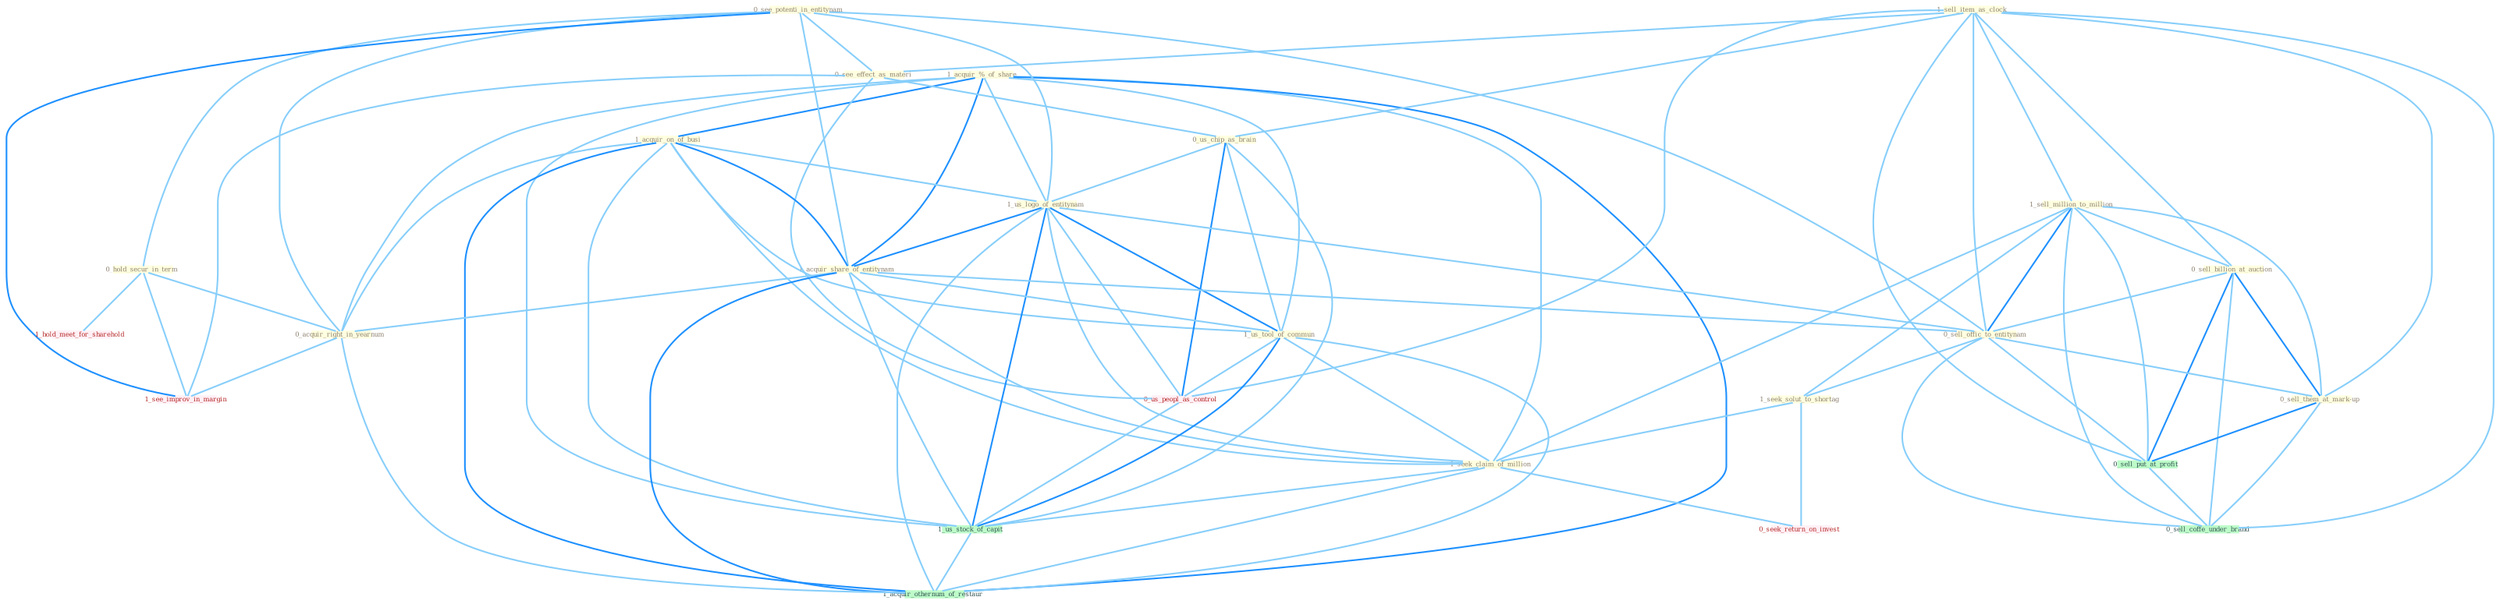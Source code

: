Graph G{ 
    node
    [shape=polygon,style=filled,width=.5,height=.06,color="#BDFCC9",fixedsize=true,fontsize=4,
    fontcolor="#2f4f4f"];
    {node
    [color="#ffffe0", fontcolor="#8b7d6b"] "1_acquir_%_of_share " "0_see_potenti_in_entitynam " "1_sell_item_as_clock " "0_see_effect_as_materi " "1_sell_million_to_million " "1_acquir_on_of_busi " "0_us_chip_as_brain " "0_hold_secur_in_term " "1_us_logo_of_entitynam " "1_acquir_share_of_entitynam " "0_sell_billion_at_auction " "0_sell_offic_to_entitynam " "1_us_tool_of_commun " "1_seek_solut_to_shortag " "0_acquir_right_in_yearnum " "1_seek_claim_of_million " "0_sell_them_at_mark-up "}
{node [color="#fff0f5", fontcolor="#b22222"] "0_us_peopl_as_control " "0_seek_return_on_invest " "1_see_improv_in_margin " "1_hold_meet_for_sharehold "}
edge [color="#B0E2FF"];

	"1_acquir_%_of_share " -- "1_acquir_on_of_busi " [w="2", color="#1e90ff" , len=0.8];
	"1_acquir_%_of_share " -- "1_us_logo_of_entitynam " [w="1", color="#87cefa" ];
	"1_acquir_%_of_share " -- "1_acquir_share_of_entitynam " [w="2", color="#1e90ff" , len=0.8];
	"1_acquir_%_of_share " -- "1_us_tool_of_commun " [w="1", color="#87cefa" ];
	"1_acquir_%_of_share " -- "0_acquir_right_in_yearnum " [w="1", color="#87cefa" ];
	"1_acquir_%_of_share " -- "1_seek_claim_of_million " [w="1", color="#87cefa" ];
	"1_acquir_%_of_share " -- "1_us_stock_of_capit " [w="1", color="#87cefa" ];
	"1_acquir_%_of_share " -- "1_acquir_othernum_of_restaur " [w="2", color="#1e90ff" , len=0.8];
	"0_see_potenti_in_entitynam " -- "0_see_effect_as_materi " [w="1", color="#87cefa" ];
	"0_see_potenti_in_entitynam " -- "0_hold_secur_in_term " [w="1", color="#87cefa" ];
	"0_see_potenti_in_entitynam " -- "1_us_logo_of_entitynam " [w="1", color="#87cefa" ];
	"0_see_potenti_in_entitynam " -- "1_acquir_share_of_entitynam " [w="1", color="#87cefa" ];
	"0_see_potenti_in_entitynam " -- "0_sell_offic_to_entitynam " [w="1", color="#87cefa" ];
	"0_see_potenti_in_entitynam " -- "0_acquir_right_in_yearnum " [w="1", color="#87cefa" ];
	"0_see_potenti_in_entitynam " -- "1_see_improv_in_margin " [w="2", color="#1e90ff" , len=0.8];
	"1_sell_item_as_clock " -- "0_see_effect_as_materi " [w="1", color="#87cefa" ];
	"1_sell_item_as_clock " -- "1_sell_million_to_million " [w="1", color="#87cefa" ];
	"1_sell_item_as_clock " -- "0_us_chip_as_brain " [w="1", color="#87cefa" ];
	"1_sell_item_as_clock " -- "0_sell_billion_at_auction " [w="1", color="#87cefa" ];
	"1_sell_item_as_clock " -- "0_sell_offic_to_entitynam " [w="1", color="#87cefa" ];
	"1_sell_item_as_clock " -- "0_sell_them_at_mark-up " [w="1", color="#87cefa" ];
	"1_sell_item_as_clock " -- "0_us_peopl_as_control " [w="1", color="#87cefa" ];
	"1_sell_item_as_clock " -- "0_sell_put_at_profit " [w="1", color="#87cefa" ];
	"1_sell_item_as_clock " -- "0_sell_coffe_under_brand " [w="1", color="#87cefa" ];
	"0_see_effect_as_materi " -- "0_us_chip_as_brain " [w="1", color="#87cefa" ];
	"0_see_effect_as_materi " -- "0_us_peopl_as_control " [w="1", color="#87cefa" ];
	"0_see_effect_as_materi " -- "1_see_improv_in_margin " [w="1", color="#87cefa" ];
	"1_sell_million_to_million " -- "0_sell_billion_at_auction " [w="1", color="#87cefa" ];
	"1_sell_million_to_million " -- "0_sell_offic_to_entitynam " [w="2", color="#1e90ff" , len=0.8];
	"1_sell_million_to_million " -- "1_seek_solut_to_shortag " [w="1", color="#87cefa" ];
	"1_sell_million_to_million " -- "1_seek_claim_of_million " [w="1", color="#87cefa" ];
	"1_sell_million_to_million " -- "0_sell_them_at_mark-up " [w="1", color="#87cefa" ];
	"1_sell_million_to_million " -- "0_sell_put_at_profit " [w="1", color="#87cefa" ];
	"1_sell_million_to_million " -- "0_sell_coffe_under_brand " [w="1", color="#87cefa" ];
	"1_acquir_on_of_busi " -- "1_us_logo_of_entitynam " [w="1", color="#87cefa" ];
	"1_acquir_on_of_busi " -- "1_acquir_share_of_entitynam " [w="2", color="#1e90ff" , len=0.8];
	"1_acquir_on_of_busi " -- "1_us_tool_of_commun " [w="1", color="#87cefa" ];
	"1_acquir_on_of_busi " -- "0_acquir_right_in_yearnum " [w="1", color="#87cefa" ];
	"1_acquir_on_of_busi " -- "1_seek_claim_of_million " [w="1", color="#87cefa" ];
	"1_acquir_on_of_busi " -- "1_us_stock_of_capit " [w="1", color="#87cefa" ];
	"1_acquir_on_of_busi " -- "1_acquir_othernum_of_restaur " [w="2", color="#1e90ff" , len=0.8];
	"0_us_chip_as_brain " -- "1_us_logo_of_entitynam " [w="1", color="#87cefa" ];
	"0_us_chip_as_brain " -- "1_us_tool_of_commun " [w="1", color="#87cefa" ];
	"0_us_chip_as_brain " -- "0_us_peopl_as_control " [w="2", color="#1e90ff" , len=0.8];
	"0_us_chip_as_brain " -- "1_us_stock_of_capit " [w="1", color="#87cefa" ];
	"0_hold_secur_in_term " -- "0_acquir_right_in_yearnum " [w="1", color="#87cefa" ];
	"0_hold_secur_in_term " -- "1_see_improv_in_margin " [w="1", color="#87cefa" ];
	"0_hold_secur_in_term " -- "1_hold_meet_for_sharehold " [w="1", color="#87cefa" ];
	"1_us_logo_of_entitynam " -- "1_acquir_share_of_entitynam " [w="2", color="#1e90ff" , len=0.8];
	"1_us_logo_of_entitynam " -- "0_sell_offic_to_entitynam " [w="1", color="#87cefa" ];
	"1_us_logo_of_entitynam " -- "1_us_tool_of_commun " [w="2", color="#1e90ff" , len=0.8];
	"1_us_logo_of_entitynam " -- "1_seek_claim_of_million " [w="1", color="#87cefa" ];
	"1_us_logo_of_entitynam " -- "0_us_peopl_as_control " [w="1", color="#87cefa" ];
	"1_us_logo_of_entitynam " -- "1_us_stock_of_capit " [w="2", color="#1e90ff" , len=0.8];
	"1_us_logo_of_entitynam " -- "1_acquir_othernum_of_restaur " [w="1", color="#87cefa" ];
	"1_acquir_share_of_entitynam " -- "0_sell_offic_to_entitynam " [w="1", color="#87cefa" ];
	"1_acquir_share_of_entitynam " -- "1_us_tool_of_commun " [w="1", color="#87cefa" ];
	"1_acquir_share_of_entitynam " -- "0_acquir_right_in_yearnum " [w="1", color="#87cefa" ];
	"1_acquir_share_of_entitynam " -- "1_seek_claim_of_million " [w="1", color="#87cefa" ];
	"1_acquir_share_of_entitynam " -- "1_us_stock_of_capit " [w="1", color="#87cefa" ];
	"1_acquir_share_of_entitynam " -- "1_acquir_othernum_of_restaur " [w="2", color="#1e90ff" , len=0.8];
	"0_sell_billion_at_auction " -- "0_sell_offic_to_entitynam " [w="1", color="#87cefa" ];
	"0_sell_billion_at_auction " -- "0_sell_them_at_mark-up " [w="2", color="#1e90ff" , len=0.8];
	"0_sell_billion_at_auction " -- "0_sell_put_at_profit " [w="2", color="#1e90ff" , len=0.8];
	"0_sell_billion_at_auction " -- "0_sell_coffe_under_brand " [w="1", color="#87cefa" ];
	"0_sell_offic_to_entitynam " -- "1_seek_solut_to_shortag " [w="1", color="#87cefa" ];
	"0_sell_offic_to_entitynam " -- "0_sell_them_at_mark-up " [w="1", color="#87cefa" ];
	"0_sell_offic_to_entitynam " -- "0_sell_put_at_profit " [w="1", color="#87cefa" ];
	"0_sell_offic_to_entitynam " -- "0_sell_coffe_under_brand " [w="1", color="#87cefa" ];
	"1_us_tool_of_commun " -- "1_seek_claim_of_million " [w="1", color="#87cefa" ];
	"1_us_tool_of_commun " -- "0_us_peopl_as_control " [w="1", color="#87cefa" ];
	"1_us_tool_of_commun " -- "1_us_stock_of_capit " [w="2", color="#1e90ff" , len=0.8];
	"1_us_tool_of_commun " -- "1_acquir_othernum_of_restaur " [w="1", color="#87cefa" ];
	"1_seek_solut_to_shortag " -- "1_seek_claim_of_million " [w="1", color="#87cefa" ];
	"1_seek_solut_to_shortag " -- "0_seek_return_on_invest " [w="1", color="#87cefa" ];
	"0_acquir_right_in_yearnum " -- "1_see_improv_in_margin " [w="1", color="#87cefa" ];
	"0_acquir_right_in_yearnum " -- "1_acquir_othernum_of_restaur " [w="1", color="#87cefa" ];
	"1_seek_claim_of_million " -- "0_seek_return_on_invest " [w="1", color="#87cefa" ];
	"1_seek_claim_of_million " -- "1_us_stock_of_capit " [w="1", color="#87cefa" ];
	"1_seek_claim_of_million " -- "1_acquir_othernum_of_restaur " [w="1", color="#87cefa" ];
	"0_sell_them_at_mark-up " -- "0_sell_put_at_profit " [w="2", color="#1e90ff" , len=0.8];
	"0_sell_them_at_mark-up " -- "0_sell_coffe_under_brand " [w="1", color="#87cefa" ];
	"0_us_peopl_as_control " -- "1_us_stock_of_capit " [w="1", color="#87cefa" ];
	"0_sell_put_at_profit " -- "0_sell_coffe_under_brand " [w="1", color="#87cefa" ];
	"1_us_stock_of_capit " -- "1_acquir_othernum_of_restaur " [w="1", color="#87cefa" ];
}